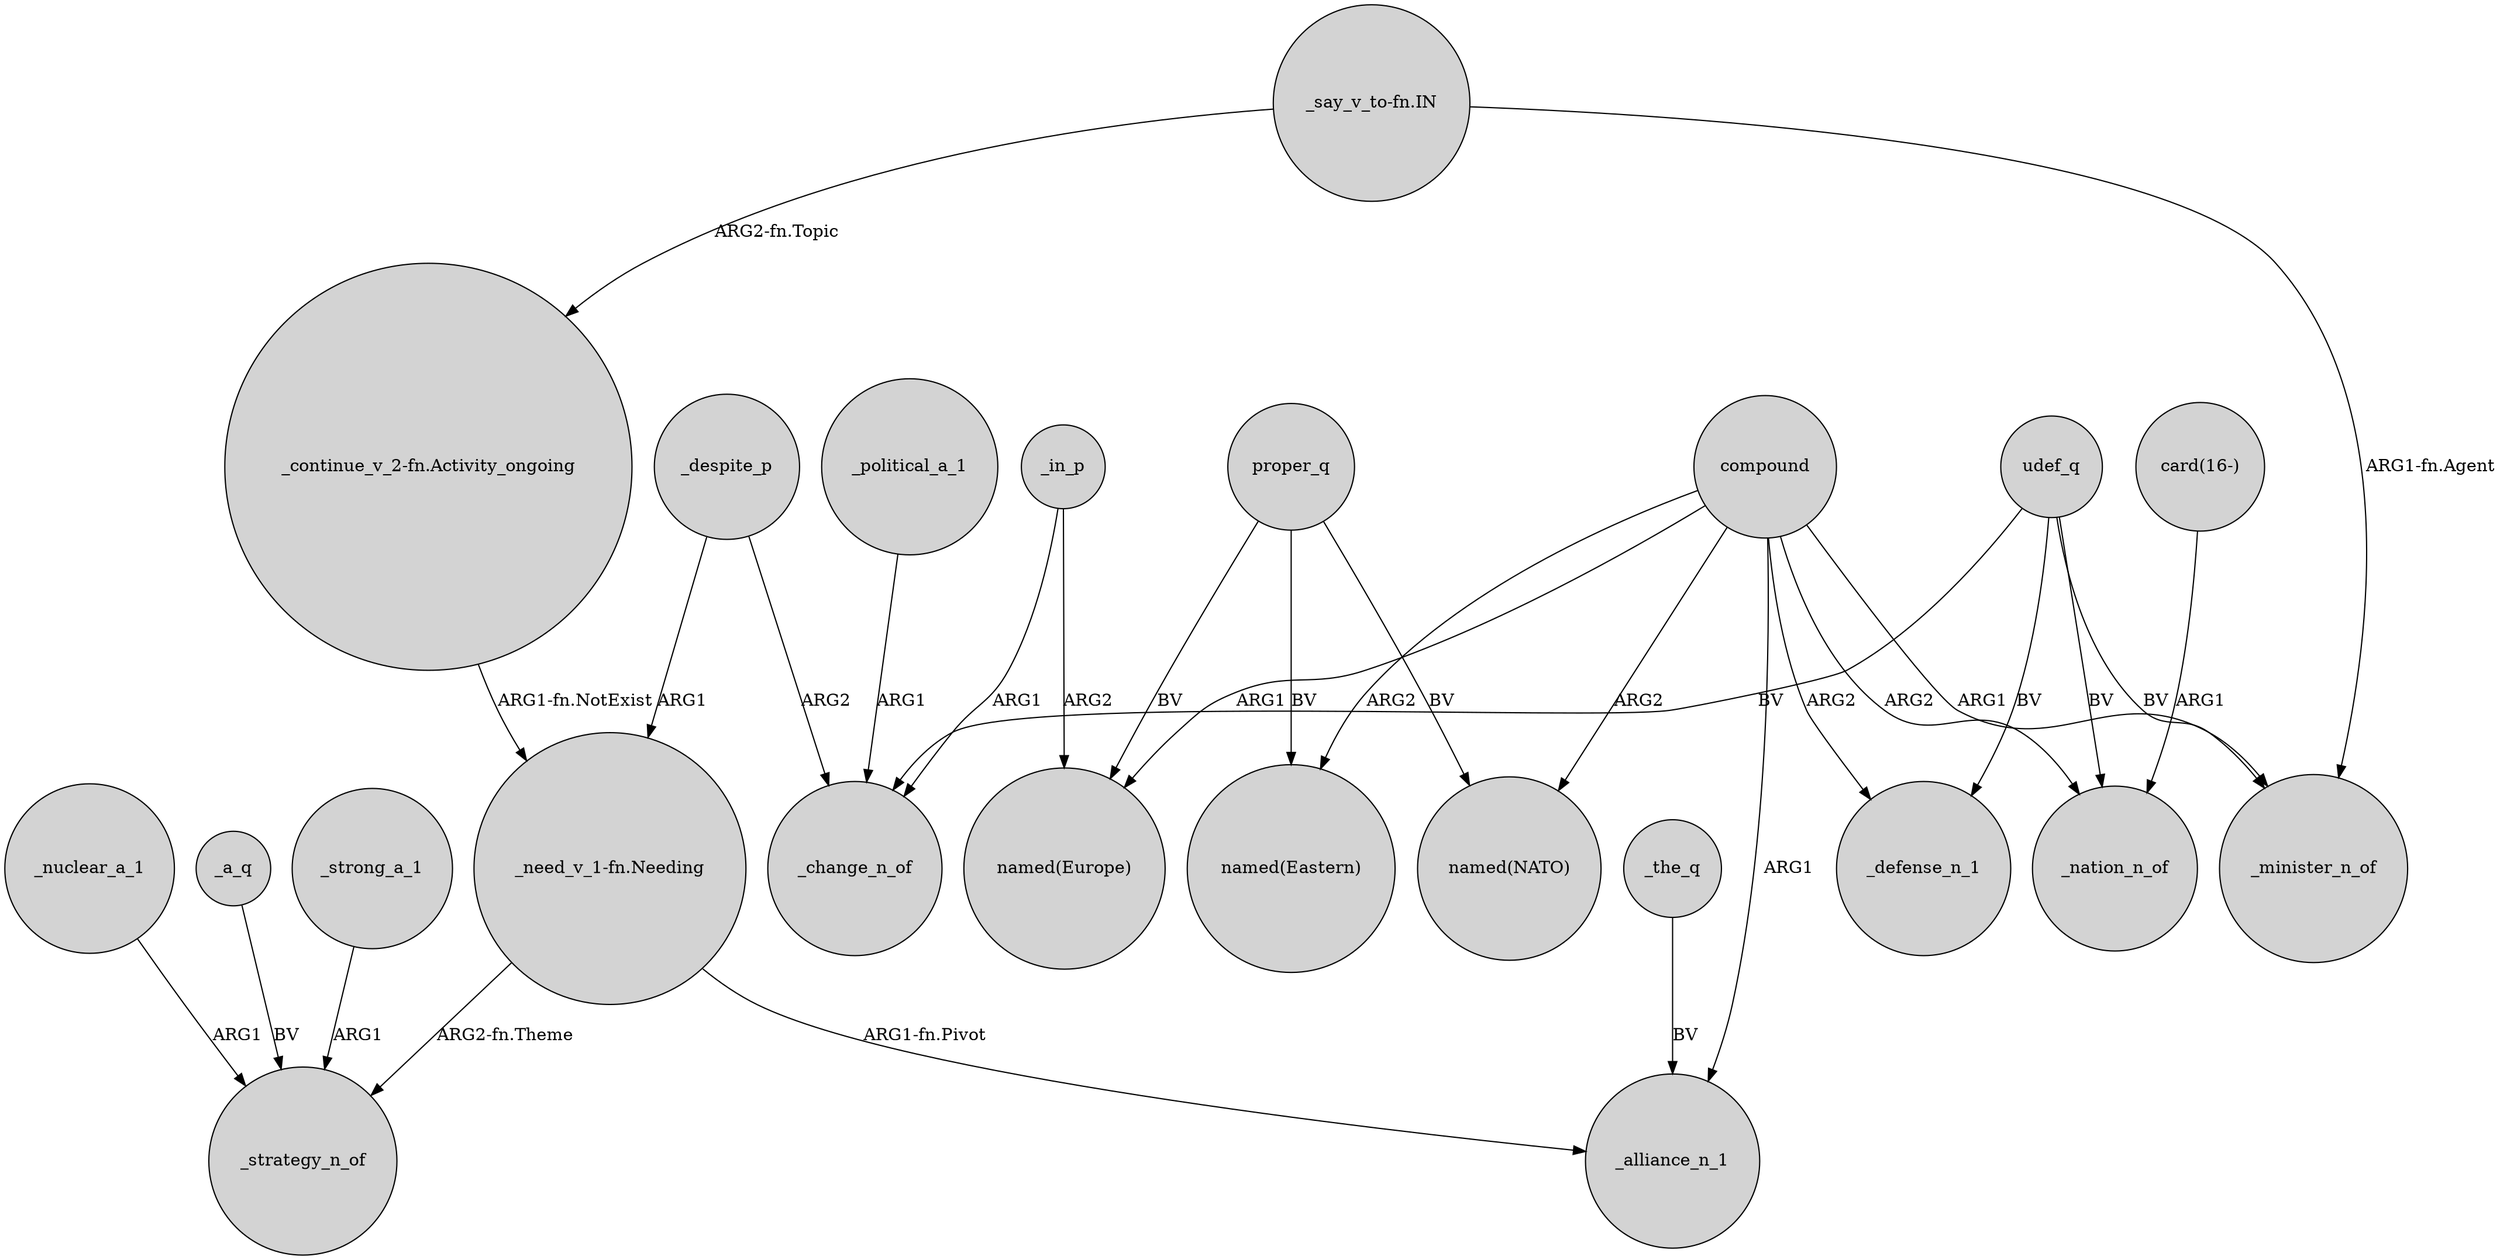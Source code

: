 digraph {
	node [shape=circle style=filled]
	_strong_a_1 -> _strategy_n_of [label=ARG1]
	proper_q -> "named(NATO)" [label=BV]
	"_need_v_1-fn.Needing" -> _alliance_n_1 [label="ARG1-fn.Pivot"]
	_despite_p -> "_need_v_1-fn.Needing" [label=ARG1]
	_in_p -> "named(Europe)" [label=ARG2]
	compound -> "named(Eastern)" [label=ARG2]
	"card(16-)" -> _nation_n_of [label=ARG1]
	compound -> _defense_n_1 [label=ARG2]
	"_say_v_to-fn.IN" -> _minister_n_of [label="ARG1-fn.Agent"]
	"_say_v_to-fn.IN" -> "_continue_v_2-fn.Activity_ongoing" [label="ARG2-fn.Topic"]
	proper_q -> "named(Eastern)" [label=BV]
	compound -> _nation_n_of [label=ARG2]
	compound -> "named(Europe)" [label=ARG1]
	_in_p -> _change_n_of [label=ARG1]
	compound -> "named(NATO)" [label=ARG2]
	udef_q -> _defense_n_1 [label=BV]
	udef_q -> _change_n_of [label=BV]
	compound -> _minister_n_of [label=ARG1]
	udef_q -> _nation_n_of [label=BV]
	proper_q -> "named(Europe)" [label=BV]
	_despite_p -> _change_n_of [label=ARG2]
	_political_a_1 -> _change_n_of [label=ARG1]
	udef_q -> _minister_n_of [label=BV]
	"_need_v_1-fn.Needing" -> _strategy_n_of [label="ARG2-fn.Theme"]
	"_continue_v_2-fn.Activity_ongoing" -> "_need_v_1-fn.Needing" [label="ARG1-fn.NotExist"]
	compound -> _alliance_n_1 [label=ARG1]
	_the_q -> _alliance_n_1 [label=BV]
	_nuclear_a_1 -> _strategy_n_of [label=ARG1]
	_a_q -> _strategy_n_of [label=BV]
}

